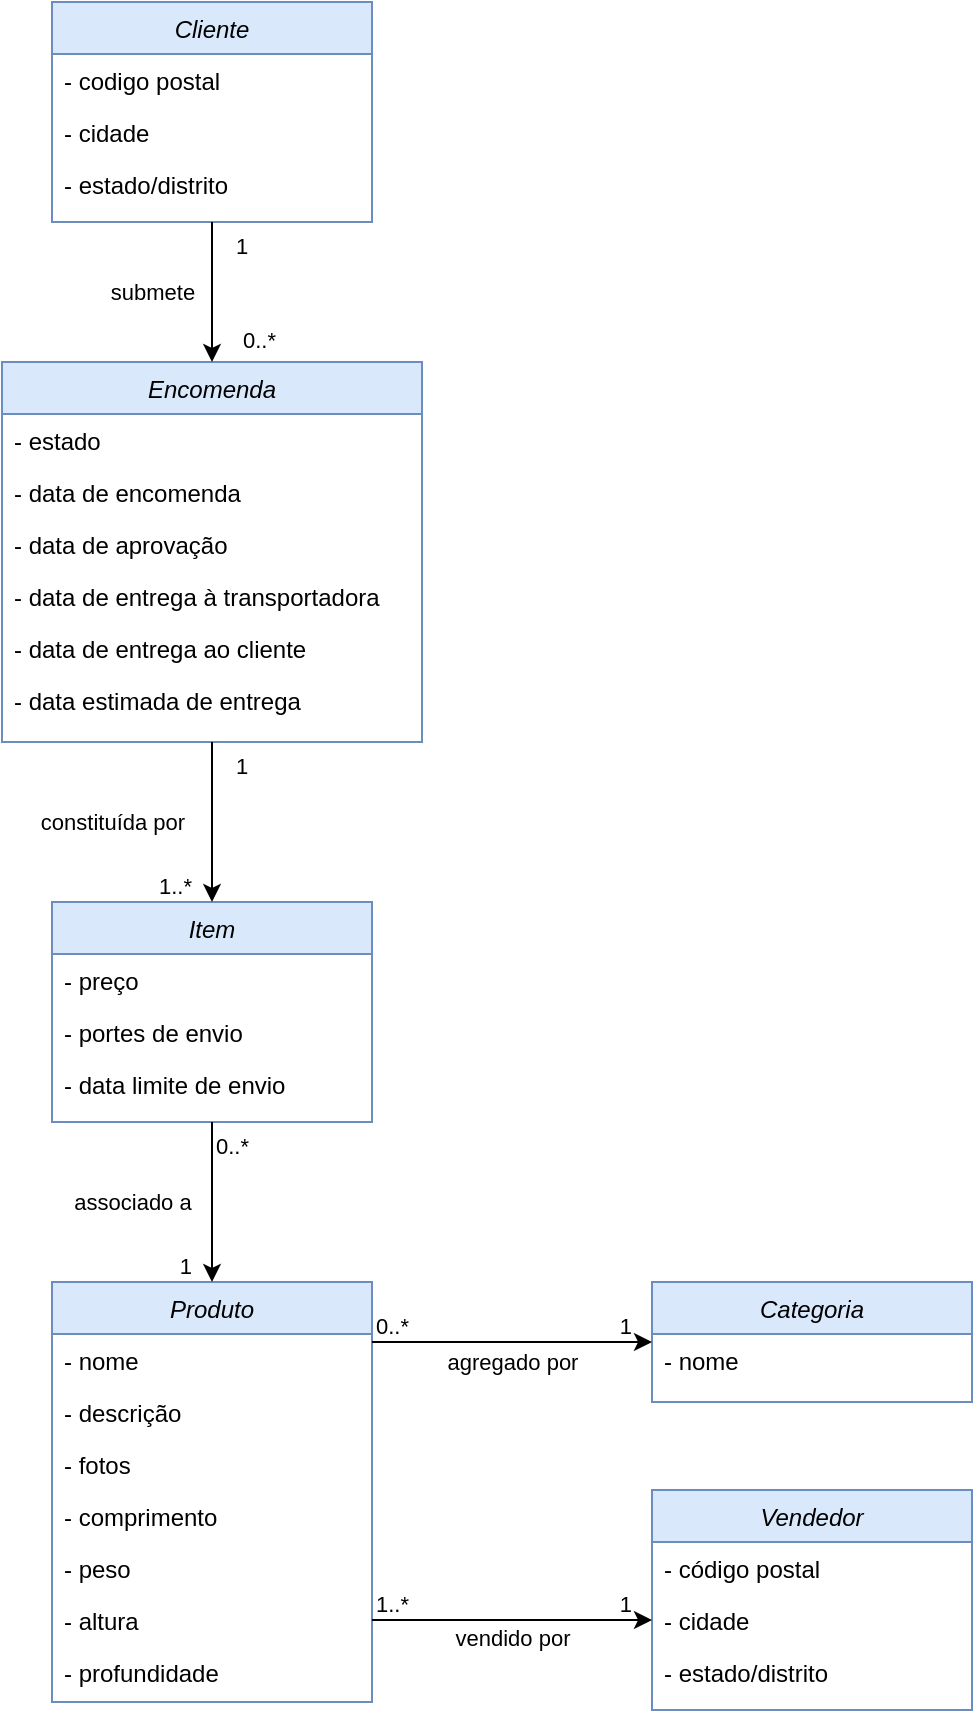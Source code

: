 <mxfile version="21.2.9" type="device">
  <diagram id="C5RBs43oDa-KdzZeNtuy" name="Page-1">
    <mxGraphModel dx="1444" dy="2009" grid="1" gridSize="10" guides="1" tooltips="1" connect="1" arrows="1" fold="1" page="1" pageScale="1" pageWidth="827" pageHeight="1169" math="0" shadow="0">
      <root>
        <mxCell id="WIyWlLk6GJQsqaUBKTNV-0" />
        <mxCell id="WIyWlLk6GJQsqaUBKTNV-1" parent="WIyWlLk6GJQsqaUBKTNV-0" />
        <mxCell id="zkfFHV4jXpPFQw0GAbJ--0" value="Encomenda" style="swimlane;fontStyle=2;align=center;verticalAlign=top;childLayout=stackLayout;horizontal=1;startSize=26;horizontalStack=0;resizeParent=1;resizeLast=0;collapsible=1;marginBottom=0;rounded=0;shadow=0;strokeWidth=1;labelBackgroundColor=none;fillColor=#dae8fc;strokeColor=#6c8ebf;" parent="WIyWlLk6GJQsqaUBKTNV-1" vertex="1">
          <mxGeometry x="195" y="120" width="210" height="190" as="geometry">
            <mxRectangle x="230" y="140" width="160" height="26" as="alternateBounds" />
          </mxGeometry>
        </mxCell>
        <mxCell id="zkfFHV4jXpPFQw0GAbJ--1" value="- estado" style="text;align=left;verticalAlign=top;spacingLeft=4;spacingRight=4;overflow=hidden;rotatable=0;points=[[0,0.5],[1,0.5]];portConstraint=eastwest;labelBackgroundColor=none;" parent="zkfFHV4jXpPFQw0GAbJ--0" vertex="1">
          <mxGeometry y="26" width="210" height="26" as="geometry" />
        </mxCell>
        <mxCell id="zkfFHV4jXpPFQw0GAbJ--2" value="- data de encomenda" style="text;align=left;verticalAlign=top;spacingLeft=4;spacingRight=4;overflow=hidden;rotatable=0;points=[[0,0.5],[1,0.5]];portConstraint=eastwest;rounded=0;shadow=0;html=0;labelBackgroundColor=none;" parent="zkfFHV4jXpPFQw0GAbJ--0" vertex="1">
          <mxGeometry y="52" width="210" height="26" as="geometry" />
        </mxCell>
        <mxCell id="zkfFHV4jXpPFQw0GAbJ--3" value="- data de aprovação" style="text;align=left;verticalAlign=top;spacingLeft=4;spacingRight=4;overflow=hidden;rotatable=0;points=[[0,0.5],[1,0.5]];portConstraint=eastwest;rounded=0;shadow=0;html=0;labelBackgroundColor=none;" parent="zkfFHV4jXpPFQw0GAbJ--0" vertex="1">
          <mxGeometry y="78" width="210" height="26" as="geometry" />
        </mxCell>
        <mxCell id="CjOKVIk-xrZLRdY7jkvA-1" value="- data de entrega à transportadora" style="text;align=left;verticalAlign=top;spacingLeft=4;spacingRight=4;overflow=hidden;rotatable=0;points=[[0,0.5],[1,0.5]];portConstraint=eastwest;rounded=0;shadow=0;html=0;labelBackgroundColor=none;" parent="zkfFHV4jXpPFQw0GAbJ--0" vertex="1">
          <mxGeometry y="104" width="210" height="26" as="geometry" />
        </mxCell>
        <mxCell id="CjOKVIk-xrZLRdY7jkvA-2" value="- data de entrega ao cliente" style="text;align=left;verticalAlign=top;spacingLeft=4;spacingRight=4;overflow=hidden;rotatable=0;points=[[0,0.5],[1,0.5]];portConstraint=eastwest;rounded=0;shadow=0;html=0;labelBackgroundColor=none;" parent="zkfFHV4jXpPFQw0GAbJ--0" vertex="1">
          <mxGeometry y="130" width="210" height="26" as="geometry" />
        </mxCell>
        <mxCell id="CjOKVIk-xrZLRdY7jkvA-3" value="- data estimada de entrega" style="text;align=left;verticalAlign=top;spacingLeft=4;spacingRight=4;overflow=hidden;rotatable=0;points=[[0,0.5],[1,0.5]];portConstraint=eastwest;rounded=0;shadow=0;html=0;labelBackgroundColor=none;" parent="zkfFHV4jXpPFQw0GAbJ--0" vertex="1">
          <mxGeometry y="156" width="210" height="26" as="geometry" />
        </mxCell>
        <mxCell id="CjOKVIk-xrZLRdY7jkvA-4" value="Item" style="swimlane;fontStyle=2;align=center;verticalAlign=top;childLayout=stackLayout;horizontal=1;startSize=26;horizontalStack=0;resizeParent=1;resizeLast=0;collapsible=1;marginBottom=0;rounded=0;shadow=0;strokeWidth=1;labelBackgroundColor=none;fillColor=#dae8fc;strokeColor=#6c8ebf;" parent="WIyWlLk6GJQsqaUBKTNV-1" vertex="1">
          <mxGeometry x="220" y="390" width="160" height="110" as="geometry">
            <mxRectangle x="230" y="140" width="160" height="26" as="alternateBounds" />
          </mxGeometry>
        </mxCell>
        <mxCell id="CjOKVIk-xrZLRdY7jkvA-6" value="- preço" style="text;align=left;verticalAlign=top;spacingLeft=4;spacingRight=4;overflow=hidden;rotatable=0;points=[[0,0.5],[1,0.5]];portConstraint=eastwest;rounded=0;shadow=0;html=0;labelBackgroundColor=none;" parent="CjOKVIk-xrZLRdY7jkvA-4" vertex="1">
          <mxGeometry y="26" width="160" height="26" as="geometry" />
        </mxCell>
        <mxCell id="CjOKVIk-xrZLRdY7jkvA-7" value="- portes de envio" style="text;align=left;verticalAlign=top;spacingLeft=4;spacingRight=4;overflow=hidden;rotatable=0;points=[[0,0.5],[1,0.5]];portConstraint=eastwest;rounded=0;shadow=0;html=0;labelBackgroundColor=none;" parent="CjOKVIk-xrZLRdY7jkvA-4" vertex="1">
          <mxGeometry y="52" width="160" height="26" as="geometry" />
        </mxCell>
        <mxCell id="CjOKVIk-xrZLRdY7jkvA-5" value="- data limite de envio" style="text;align=left;verticalAlign=top;spacingLeft=4;spacingRight=4;overflow=hidden;rotatable=0;points=[[0,0.5],[1,0.5]];portConstraint=eastwest;labelBackgroundColor=none;" parent="CjOKVIk-xrZLRdY7jkvA-4" vertex="1">
          <mxGeometry y="78" width="160" height="26" as="geometry" />
        </mxCell>
        <mxCell id="CjOKVIk-xrZLRdY7jkvA-11" value="Cliente" style="swimlane;fontStyle=2;align=center;verticalAlign=top;childLayout=stackLayout;horizontal=1;startSize=26;horizontalStack=0;resizeParent=1;resizeLast=0;collapsible=1;marginBottom=0;rounded=0;shadow=0;strokeWidth=1;labelBackgroundColor=none;fillColor=#dae8fc;strokeColor=#6c8ebf;" parent="WIyWlLk6GJQsqaUBKTNV-1" vertex="1">
          <mxGeometry x="220" y="-60" width="160" height="110" as="geometry">
            <mxRectangle x="230" y="140" width="160" height="26" as="alternateBounds" />
          </mxGeometry>
        </mxCell>
        <mxCell id="CjOKVIk-xrZLRdY7jkvA-12" value="- codigo postal" style="text;align=left;verticalAlign=top;spacingLeft=4;spacingRight=4;overflow=hidden;rotatable=0;points=[[0,0.5],[1,0.5]];portConstraint=eastwest;labelBackgroundColor=none;" parent="CjOKVIk-xrZLRdY7jkvA-11" vertex="1">
          <mxGeometry y="26" width="160" height="26" as="geometry" />
        </mxCell>
        <mxCell id="CjOKVIk-xrZLRdY7jkvA-13" value="- cidade" style="text;align=left;verticalAlign=top;spacingLeft=4;spacingRight=4;overflow=hidden;rotatable=0;points=[[0,0.5],[1,0.5]];portConstraint=eastwest;rounded=0;shadow=0;html=0;labelBackgroundColor=none;" parent="CjOKVIk-xrZLRdY7jkvA-11" vertex="1">
          <mxGeometry y="52" width="160" height="26" as="geometry" />
        </mxCell>
        <mxCell id="CjOKVIk-xrZLRdY7jkvA-14" value="- estado/distrito" style="text;align=left;verticalAlign=top;spacingLeft=4;spacingRight=4;overflow=hidden;rotatable=0;points=[[0,0.5],[1,0.5]];portConstraint=eastwest;rounded=0;shadow=0;html=0;labelBackgroundColor=none;" parent="CjOKVIk-xrZLRdY7jkvA-11" vertex="1">
          <mxGeometry y="78" width="160" height="26" as="geometry" />
        </mxCell>
        <mxCell id="CjOKVIk-xrZLRdY7jkvA-20" value="" style="endArrow=classic;html=1;rounded=0;exitX=0.5;exitY=1;exitDx=0;exitDy=0;entryX=0.5;entryY=0;entryDx=0;entryDy=0;labelBackgroundColor=none;" parent="WIyWlLk6GJQsqaUBKTNV-1" source="CjOKVIk-xrZLRdY7jkvA-11" target="zkfFHV4jXpPFQw0GAbJ--0" edge="1">
          <mxGeometry relative="1" as="geometry">
            <mxPoint x="440" y="250" as="sourcePoint" />
            <mxPoint x="600" y="250" as="targetPoint" />
          </mxGeometry>
        </mxCell>
        <mxCell id="CjOKVIk-xrZLRdY7jkvA-21" value="submete" style="edgeLabel;resizable=0;html=1;align=center;verticalAlign=middle;labelBackgroundColor=none;" parent="CjOKVIk-xrZLRdY7jkvA-20" connectable="0" vertex="1">
          <mxGeometry relative="1" as="geometry">
            <mxPoint x="-30" as="offset" />
          </mxGeometry>
        </mxCell>
        <mxCell id="CjOKVIk-xrZLRdY7jkvA-22" value="1" style="edgeLabel;resizable=0;html=1;align=left;verticalAlign=bottom;labelBackgroundColor=none;" parent="CjOKVIk-xrZLRdY7jkvA-20" connectable="0" vertex="1">
          <mxGeometry x="-1" relative="1" as="geometry">
            <mxPoint x="10" y="20" as="offset" />
          </mxGeometry>
        </mxCell>
        <mxCell id="CjOKVIk-xrZLRdY7jkvA-23" value="0..*" style="edgeLabel;resizable=0;html=1;align=right;verticalAlign=bottom;labelBackgroundColor=none;" parent="CjOKVIk-xrZLRdY7jkvA-20" connectable="0" vertex="1">
          <mxGeometry x="1" relative="1" as="geometry">
            <mxPoint x="32" y="-3" as="offset" />
          </mxGeometry>
        </mxCell>
        <mxCell id="CjOKVIk-xrZLRdY7jkvA-24" value="" style="endArrow=classic;html=1;rounded=0;exitX=0.5;exitY=1;exitDx=0;exitDy=0;entryX=0.5;entryY=0;entryDx=0;entryDy=0;labelBackgroundColor=none;" parent="WIyWlLk6GJQsqaUBKTNV-1" source="zkfFHV4jXpPFQw0GAbJ--0" target="CjOKVIk-xrZLRdY7jkvA-4" edge="1">
          <mxGeometry relative="1" as="geometry">
            <mxPoint x="330" y="370" as="sourcePoint" />
            <mxPoint x="490" y="370" as="targetPoint" />
            <Array as="points">
              <mxPoint x="300" y="360" />
            </Array>
          </mxGeometry>
        </mxCell>
        <mxCell id="CjOKVIk-xrZLRdY7jkvA-25" value="constituída por" style="edgeLabel;resizable=0;html=1;align=center;verticalAlign=middle;labelBackgroundColor=none;" parent="CjOKVIk-xrZLRdY7jkvA-24" connectable="0" vertex="1">
          <mxGeometry relative="1" as="geometry">
            <mxPoint x="-50" as="offset" />
          </mxGeometry>
        </mxCell>
        <mxCell id="CjOKVIk-xrZLRdY7jkvA-26" value="1" style="edgeLabel;resizable=0;html=1;align=left;verticalAlign=bottom;labelBackgroundColor=none;" parent="CjOKVIk-xrZLRdY7jkvA-24" connectable="0" vertex="1">
          <mxGeometry x="-1" relative="1" as="geometry">
            <mxPoint x="10" y="20" as="offset" />
          </mxGeometry>
        </mxCell>
        <mxCell id="CjOKVIk-xrZLRdY7jkvA-27" value="1..*" style="edgeLabel;resizable=0;html=1;align=right;verticalAlign=bottom;labelBackgroundColor=none;" parent="CjOKVIk-xrZLRdY7jkvA-24" connectable="0" vertex="1">
          <mxGeometry x="1" relative="1" as="geometry">
            <mxPoint x="-10" as="offset" />
          </mxGeometry>
        </mxCell>
        <mxCell id="CjOKVIk-xrZLRdY7jkvA-28" value="Produto" style="swimlane;fontStyle=2;align=center;verticalAlign=top;childLayout=stackLayout;horizontal=1;startSize=26;horizontalStack=0;resizeParent=1;resizeLast=0;collapsible=1;marginBottom=0;rounded=0;shadow=0;strokeWidth=1;labelBackgroundColor=none;fillColor=#dae8fc;strokeColor=#6c8ebf;" parent="WIyWlLk6GJQsqaUBKTNV-1" vertex="1">
          <mxGeometry x="220" y="580" width="160" height="210" as="geometry">
            <mxRectangle x="230" y="140" width="160" height="26" as="alternateBounds" />
          </mxGeometry>
        </mxCell>
        <mxCell id="CjOKVIk-xrZLRdY7jkvA-30" value="- nome" style="text;align=left;verticalAlign=top;spacingLeft=4;spacingRight=4;overflow=hidden;rotatable=0;points=[[0,0.5],[1,0.5]];portConstraint=eastwest;rounded=0;shadow=0;html=0;labelBackgroundColor=none;" parent="CjOKVIk-xrZLRdY7jkvA-28" vertex="1">
          <mxGeometry y="26" width="160" height="26" as="geometry" />
        </mxCell>
        <mxCell id="CjOKVIk-xrZLRdY7jkvA-31" value="- descrição" style="text;align=left;verticalAlign=top;spacingLeft=4;spacingRight=4;overflow=hidden;rotatable=0;points=[[0,0.5],[1,0.5]];portConstraint=eastwest;rounded=0;shadow=0;html=0;labelBackgroundColor=none;" parent="CjOKVIk-xrZLRdY7jkvA-28" vertex="1">
          <mxGeometry y="52" width="160" height="26" as="geometry" />
        </mxCell>
        <mxCell id="CjOKVIk-xrZLRdY7jkvA-32" value="- fotos" style="text;align=left;verticalAlign=top;spacingLeft=4;spacingRight=4;overflow=hidden;rotatable=0;points=[[0,0.5],[1,0.5]];portConstraint=eastwest;rounded=0;shadow=0;html=0;labelBackgroundColor=none;" parent="CjOKVIk-xrZLRdY7jkvA-28" vertex="1">
          <mxGeometry y="78" width="160" height="26" as="geometry" />
        </mxCell>
        <mxCell id="CjOKVIk-xrZLRdY7jkvA-35" value="- comprimento" style="text;align=left;verticalAlign=top;spacingLeft=4;spacingRight=4;overflow=hidden;rotatable=0;points=[[0,0.5],[1,0.5]];portConstraint=eastwest;rounded=0;shadow=0;html=0;labelBackgroundColor=none;" parent="CjOKVIk-xrZLRdY7jkvA-28" vertex="1">
          <mxGeometry y="104" width="160" height="26" as="geometry" />
        </mxCell>
        <mxCell id="CjOKVIk-xrZLRdY7jkvA-33" value="- peso" style="text;align=left;verticalAlign=top;spacingLeft=4;spacingRight=4;overflow=hidden;rotatable=0;points=[[0,0.5],[1,0.5]];portConstraint=eastwest;rounded=0;shadow=0;html=0;labelBackgroundColor=none;" parent="CjOKVIk-xrZLRdY7jkvA-28" vertex="1">
          <mxGeometry y="130" width="160" height="26" as="geometry" />
        </mxCell>
        <mxCell id="CjOKVIk-xrZLRdY7jkvA-36" value="- altura" style="text;align=left;verticalAlign=top;spacingLeft=4;spacingRight=4;overflow=hidden;rotatable=0;points=[[0,0.5],[1,0.5]];portConstraint=eastwest;rounded=0;shadow=0;html=0;labelBackgroundColor=none;" parent="CjOKVIk-xrZLRdY7jkvA-28" vertex="1">
          <mxGeometry y="156" width="160" height="26" as="geometry" />
        </mxCell>
        <mxCell id="CjOKVIk-xrZLRdY7jkvA-37" value="- profundidade" style="text;align=left;verticalAlign=top;spacingLeft=4;spacingRight=4;overflow=hidden;rotatable=0;points=[[0,0.5],[1,0.5]];portConstraint=eastwest;rounded=0;shadow=0;html=0;labelBackgroundColor=none;" parent="CjOKVIk-xrZLRdY7jkvA-28" vertex="1">
          <mxGeometry y="182" width="160" height="26" as="geometry" />
        </mxCell>
        <mxCell id="CjOKVIk-xrZLRdY7jkvA-38" value="Categoria" style="swimlane;fontStyle=2;align=center;verticalAlign=top;childLayout=stackLayout;horizontal=1;startSize=26;horizontalStack=0;resizeParent=1;resizeLast=0;collapsible=1;marginBottom=0;rounded=0;shadow=0;strokeWidth=1;labelBackgroundColor=none;fillColor=#dae8fc;strokeColor=#6c8ebf;" parent="WIyWlLk6GJQsqaUBKTNV-1" vertex="1">
          <mxGeometry x="520" y="580" width="160" height="60" as="geometry">
            <mxRectangle x="230" y="140" width="160" height="26" as="alternateBounds" />
          </mxGeometry>
        </mxCell>
        <mxCell id="CjOKVIk-xrZLRdY7jkvA-39" value="- nome" style="text;align=left;verticalAlign=top;spacingLeft=4;spacingRight=4;overflow=hidden;rotatable=0;points=[[0,0.5],[1,0.5]];portConstraint=eastwest;labelBackgroundColor=none;" parent="CjOKVIk-xrZLRdY7jkvA-38" vertex="1">
          <mxGeometry y="26" width="160" height="26" as="geometry" />
        </mxCell>
        <mxCell id="CjOKVIk-xrZLRdY7jkvA-49" value="" style="endArrow=classic;html=1;rounded=0;exitX=0.5;exitY=1;exitDx=0;exitDy=0;entryX=0.5;entryY=0;entryDx=0;entryDy=0;labelBackgroundColor=none;" parent="WIyWlLk6GJQsqaUBKTNV-1" source="CjOKVIk-xrZLRdY7jkvA-4" target="CjOKVIk-xrZLRdY7jkvA-28" edge="1">
          <mxGeometry relative="1" as="geometry">
            <mxPoint x="260" y="480" as="sourcePoint" />
            <mxPoint x="420" y="480" as="targetPoint" />
          </mxGeometry>
        </mxCell>
        <mxCell id="CjOKVIk-xrZLRdY7jkvA-50" value="associado a" style="edgeLabel;resizable=0;html=1;align=center;verticalAlign=middle;labelBackgroundColor=none;" parent="CjOKVIk-xrZLRdY7jkvA-49" connectable="0" vertex="1">
          <mxGeometry relative="1" as="geometry">
            <mxPoint x="-40" as="offset" />
          </mxGeometry>
        </mxCell>
        <mxCell id="CjOKVIk-xrZLRdY7jkvA-51" value="0..*" style="edgeLabel;resizable=0;html=1;align=left;verticalAlign=bottom;labelBackgroundColor=none;" parent="CjOKVIk-xrZLRdY7jkvA-49" connectable="0" vertex="1">
          <mxGeometry x="-1" relative="1" as="geometry">
            <mxPoint y="20" as="offset" />
          </mxGeometry>
        </mxCell>
        <mxCell id="CjOKVIk-xrZLRdY7jkvA-52" value="1" style="edgeLabel;resizable=0;html=1;align=right;verticalAlign=bottom;labelBackgroundColor=none;" parent="CjOKVIk-xrZLRdY7jkvA-49" connectable="0" vertex="1">
          <mxGeometry x="1" relative="1" as="geometry">
            <mxPoint x="-10" as="offset" />
          </mxGeometry>
        </mxCell>
        <mxCell id="CjOKVIk-xrZLRdY7jkvA-54" value="" style="endArrow=classic;html=1;rounded=0;labelBackgroundColor=none;" parent="WIyWlLk6GJQsqaUBKTNV-1" target="CjOKVIk-xrZLRdY7jkvA-38" edge="1">
          <mxGeometry relative="1" as="geometry">
            <mxPoint x="380" y="610" as="sourcePoint" />
            <mxPoint x="540" y="510" as="targetPoint" />
          </mxGeometry>
        </mxCell>
        <mxCell id="CjOKVIk-xrZLRdY7jkvA-55" value="agregado por" style="edgeLabel;resizable=0;html=1;align=center;verticalAlign=middle;labelBackgroundColor=none;" parent="CjOKVIk-xrZLRdY7jkvA-54" connectable="0" vertex="1">
          <mxGeometry relative="1" as="geometry">
            <mxPoint y="10" as="offset" />
          </mxGeometry>
        </mxCell>
        <mxCell id="CjOKVIk-xrZLRdY7jkvA-56" value="0..*" style="edgeLabel;resizable=0;html=1;align=left;verticalAlign=bottom;labelBackgroundColor=none;" parent="CjOKVIk-xrZLRdY7jkvA-54" connectable="0" vertex="1">
          <mxGeometry x="-1" relative="1" as="geometry" />
        </mxCell>
        <mxCell id="CjOKVIk-xrZLRdY7jkvA-57" value="1" style="edgeLabel;resizable=0;html=1;align=right;verticalAlign=bottom;labelBackgroundColor=none;" parent="CjOKVIk-xrZLRdY7jkvA-54" connectable="0" vertex="1">
          <mxGeometry x="1" relative="1" as="geometry">
            <mxPoint x="-10" as="offset" />
          </mxGeometry>
        </mxCell>
        <mxCell id="CjOKVIk-xrZLRdY7jkvA-58" value="Vendedor" style="swimlane;fontStyle=2;align=center;verticalAlign=top;childLayout=stackLayout;horizontal=1;startSize=26;horizontalStack=0;resizeParent=1;resizeLast=0;collapsible=1;marginBottom=0;rounded=0;shadow=0;strokeWidth=1;labelBackgroundColor=none;fillColor=#dae8fc;strokeColor=#6c8ebf;" parent="WIyWlLk6GJQsqaUBKTNV-1" vertex="1">
          <mxGeometry x="520" y="684" width="160" height="110" as="geometry">
            <mxRectangle x="230" y="140" width="160" height="26" as="alternateBounds" />
          </mxGeometry>
        </mxCell>
        <mxCell id="CjOKVIk-xrZLRdY7jkvA-59" value="- código postal  " style="text;align=left;verticalAlign=top;spacingLeft=4;spacingRight=4;overflow=hidden;rotatable=0;points=[[0,0.5],[1,0.5]];portConstraint=eastwest;labelBackgroundColor=none;" parent="CjOKVIk-xrZLRdY7jkvA-58" vertex="1">
          <mxGeometry y="26" width="160" height="26" as="geometry" />
        </mxCell>
        <mxCell id="CjOKVIk-xrZLRdY7jkvA-60" value="- cidade" style="text;align=left;verticalAlign=top;spacingLeft=4;spacingRight=4;overflow=hidden;rotatable=0;points=[[0,0.5],[1,0.5]];portConstraint=eastwest;rounded=0;shadow=0;html=0;labelBackgroundColor=none;" parent="CjOKVIk-xrZLRdY7jkvA-58" vertex="1">
          <mxGeometry y="52" width="160" height="26" as="geometry" />
        </mxCell>
        <mxCell id="CjOKVIk-xrZLRdY7jkvA-61" value="- estado/distrito" style="text;align=left;verticalAlign=top;spacingLeft=4;spacingRight=4;overflow=hidden;rotatable=0;points=[[0,0.5],[1,0.5]];portConstraint=eastwest;rounded=0;shadow=0;html=0;labelBackgroundColor=none;" parent="CjOKVIk-xrZLRdY7jkvA-58" vertex="1">
          <mxGeometry y="78" width="160" height="26" as="geometry" />
        </mxCell>
        <mxCell id="CjOKVIk-xrZLRdY7jkvA-62" value="" style="endArrow=classic;html=1;rounded=0;entryX=0;entryY=0.5;entryDx=0;entryDy=0;labelBackgroundColor=none;exitX=1;exitY=0.5;exitDx=0;exitDy=0;" parent="WIyWlLk6GJQsqaUBKTNV-1" target="CjOKVIk-xrZLRdY7jkvA-60" edge="1" source="CjOKVIk-xrZLRdY7jkvA-36">
          <mxGeometry relative="1" as="geometry">
            <mxPoint x="380" y="455" as="sourcePoint" />
            <mxPoint x="520" y="450" as="targetPoint" />
          </mxGeometry>
        </mxCell>
        <mxCell id="CjOKVIk-xrZLRdY7jkvA-63" value="vendido por" style="edgeLabel;resizable=0;html=1;align=center;verticalAlign=middle;labelBackgroundColor=none;" parent="CjOKVIk-xrZLRdY7jkvA-62" connectable="0" vertex="1">
          <mxGeometry relative="1" as="geometry">
            <mxPoint y="9" as="offset" />
          </mxGeometry>
        </mxCell>
        <mxCell id="CjOKVIk-xrZLRdY7jkvA-64" value="1..*" style="edgeLabel;resizable=0;html=1;align=left;verticalAlign=bottom;labelBackgroundColor=none;" parent="CjOKVIk-xrZLRdY7jkvA-62" connectable="0" vertex="1">
          <mxGeometry x="-1" relative="1" as="geometry" />
        </mxCell>
        <mxCell id="CjOKVIk-xrZLRdY7jkvA-65" value="1" style="edgeLabel;resizable=0;html=1;align=right;verticalAlign=bottom;labelBackgroundColor=none;" parent="CjOKVIk-xrZLRdY7jkvA-62" connectable="0" vertex="1">
          <mxGeometry x="1" relative="1" as="geometry">
            <mxPoint x="-10" as="offset" />
          </mxGeometry>
        </mxCell>
      </root>
    </mxGraphModel>
  </diagram>
</mxfile>
